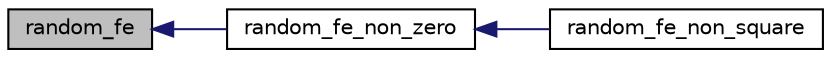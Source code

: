 digraph "random_fe"
{
  edge [fontname="Helvetica",fontsize="10",labelfontname="Helvetica",labelfontsize="10"];
  node [fontname="Helvetica",fontsize="10",shape=record];
  rankdir="LR";
  Node15 [label="random_fe",height=0.2,width=0.4,color="black", fillcolor="grey75", style="filled", fontcolor="black"];
  Node15 -> Node16 [dir="back",color="midnightblue",fontsize="10",style="solid",fontname="Helvetica"];
  Node16 [label="random_fe_non_zero",height=0.2,width=0.4,color="black", fillcolor="white", style="filled",URL="$tests_8c.html#aa61b6ed7fed32b7b3dad022c94a05bd0"];
  Node16 -> Node17 [dir="back",color="midnightblue",fontsize="10",style="solid",fontname="Helvetica"];
  Node17 [label="random_fe_non_square",height=0.2,width=0.4,color="black", fillcolor="white", style="filled",URL="$tests_8c.html#a306745fad68634c10788c98730502094"];
}
